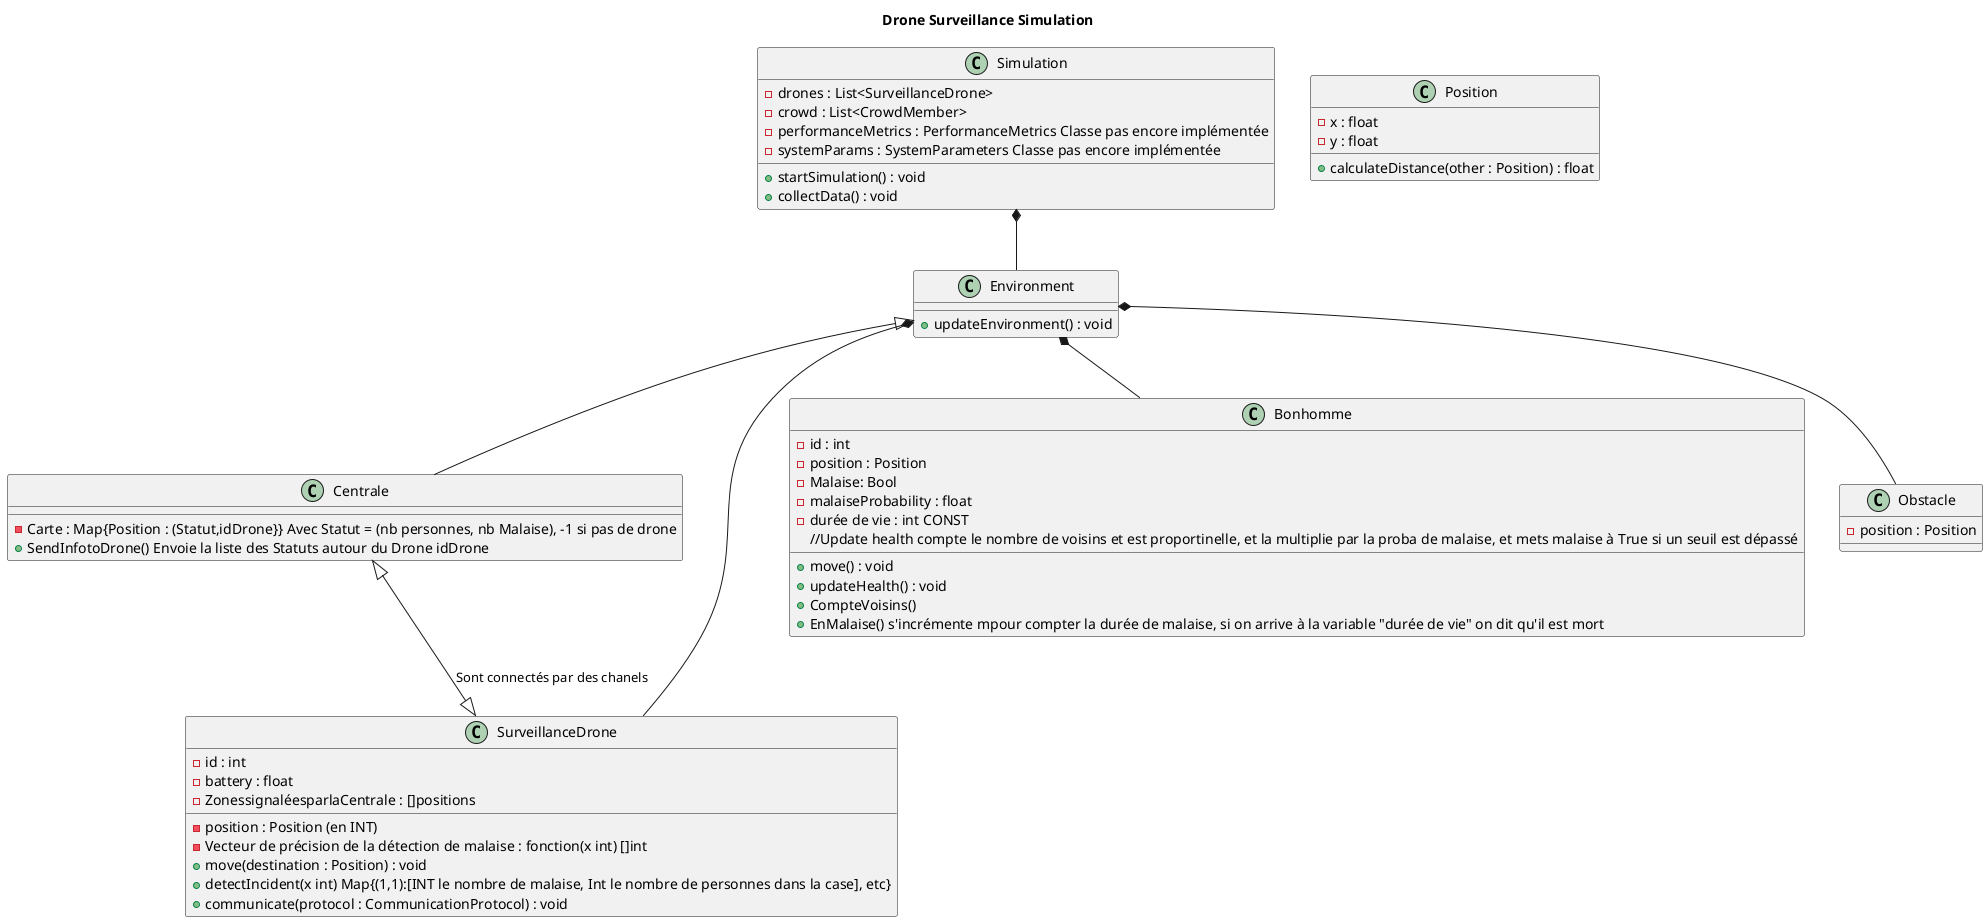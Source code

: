 @startuml
title Drone Surveillance Simulation

class Simulation {
    - drones : List<SurveillanceDrone>
    - crowd : List<CrowdMember>
    - performanceMetrics : PerformanceMetrics Classe pas encore implémentée
    - systemParams : SystemParameters Classe pas encore implémentée  
    + startSimulation() : void
    + collectData() : void
}

class Centrale {
    - Carte : Map{Position : (Statut,idDrone}} Avec Statut = (nb personnes, nb Malaise), -1 si pas de drone
    + SendInfotoDrone() Envoie la liste des Statuts autour du Drone idDrone

}

class SurveillanceDrone {
    - id : int
    - position : Position (en INT)
    - battery : float
    - Vecteur de précision de la détection de malaise : fonction(x int) []int
    - ZonessignaléesparlaCentrale : []positions
    + move(destination : Position) : void
    + detectIncident(x int) Map{(1,1):[INT le nombre de malaise, Int le nombre de personnes dans la case], etc} 
    + communicate(protocol : CommunicationProtocol) : void
}

class Bonhomme{
    - id : int
    - position : Position
    - Malaise: Bool
    - malaiseProbability : float
    - durée de vie : int CONST
    + move() : void
    + updateHealth() : void
    + CompteVoisins()
    + EnMalaise() s'incrémente mpour compter la durée de malaise, si on arrive à la variable "durée de vie" on dit qu'il est mort
//Update health compte le nombre de voisins et est proportinelle, et la multiplie par la proba de malaise, et mets malaise à True si un seuil est dépassé
}

class Environment { 
    + updateEnvironment() : void
}

class Position {
    - x : float
    - y : float
    + calculateDistance(other : Position) : float
}


class Obstacle {
    - position : Position
}

Simulation *-- Environment 
Environment *-- Obstacle 
Environment *-- Bonhomme
Environment *-- SurveillanceDrone 

Environment <|-- Centrale 
Centrale <|--|> SurveillanceDrone : "Sont connectés par des chanels"

@enduml